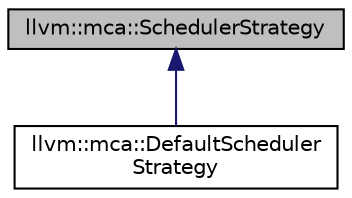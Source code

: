 digraph "llvm::mca::SchedulerStrategy"
{
 // LATEX_PDF_SIZE
  bgcolor="transparent";
  edge [fontname="Helvetica",fontsize="10",labelfontname="Helvetica",labelfontsize="10"];
  node [fontname="Helvetica",fontsize="10",shape=record];
  Node1 [label="llvm::mca::SchedulerStrategy",height=0.2,width=0.4,color="black", fillcolor="grey75", style="filled", fontcolor="black",tooltip=" "];
  Node1 -> Node2 [dir="back",color="midnightblue",fontsize="10",style="solid",fontname="Helvetica"];
  Node2 [label="llvm::mca::DefaultScheduler\lStrategy",height=0.2,width=0.4,color="black",URL="$classllvm_1_1mca_1_1DefaultSchedulerStrategy.html",tooltip="Default instruction selection strategy used by class Scheduler."];
}

